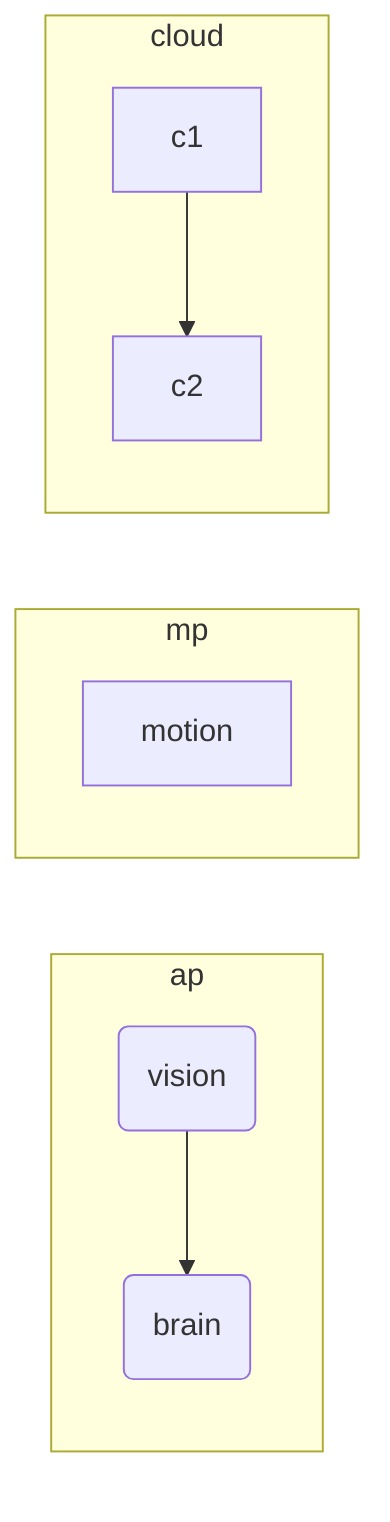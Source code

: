 graph LR
    subgraph ap
        vision(vision)
        brain(brain)
        vision-->brain
    end
    subgraph mp
        motion
    end
    subgraph cloud
        c1-->c2
    end